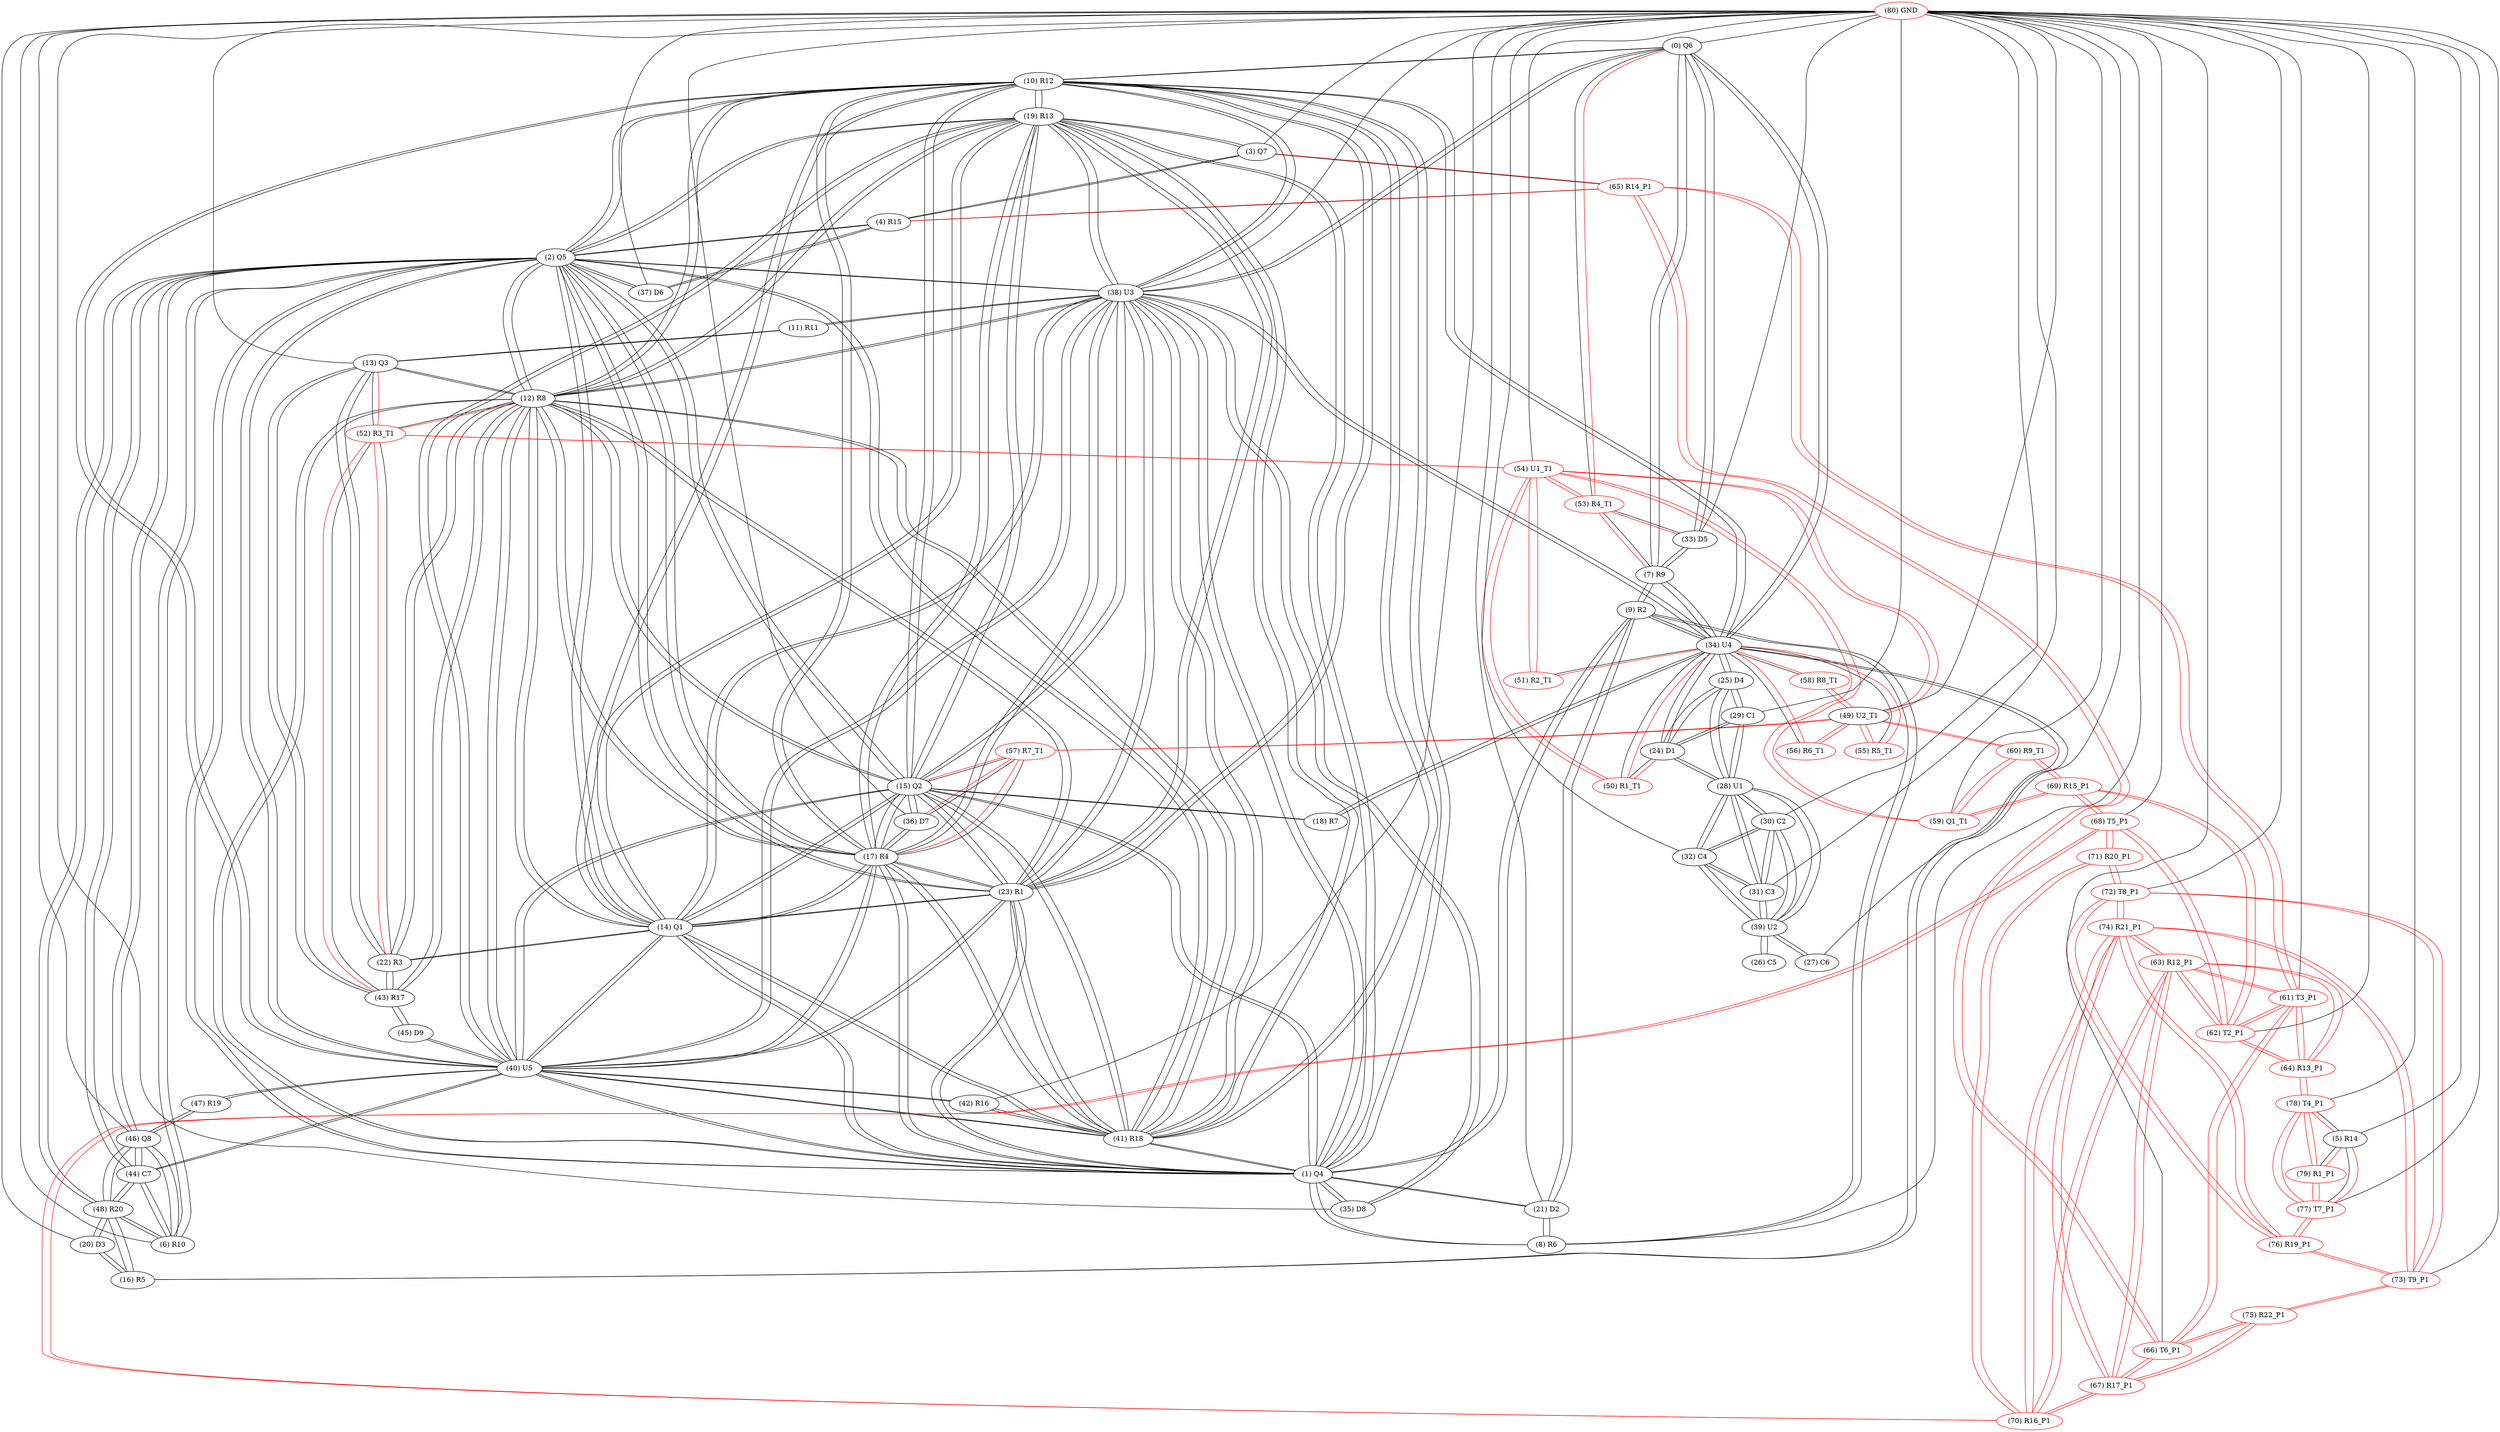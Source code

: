 graph {
	0 [label="(0) Q6"]
	10 [label="(10) R12"]
	34 [label="(34) U4"]
	38 [label="(38) U3"]
	7 [label="(7) R9"]
	33 [label="(33) D5"]
	53 [label="(53) R4_T1"]
	1 [label="(1) Q4"]
	2 [label="(2) Q5"]
	12 [label="(12) R8"]
	41 [label="(41) R18"]
	40 [label="(40) U5"]
	38 [label="(38) U3"]
	15 [label="(15) Q2"]
	17 [label="(17) R4"]
	14 [label="(14) Q1"]
	23 [label="(23) R1"]
	19 [label="(19) R13"]
	10 [label="(10) R12"]
	35 [label="(35) D8"]
	9 [label="(9) R2"]
	8 [label="(8) R6"]
	21 [label="(21) D2"]
	2 [label="(2) Q5"]
	1 [label="(1) Q4"]
	12 [label="(12) R8"]
	41 [label="(41) R18"]
	40 [label="(40) U5"]
	38 [label="(38) U3"]
	15 [label="(15) Q2"]
	17 [label="(17) R4"]
	14 [label="(14) Q1"]
	23 [label="(23) R1"]
	19 [label="(19) R13"]
	10 [label="(10) R12"]
	6 [label="(6) R10"]
	48 [label="(48) R20"]
	44 [label="(44) C7"]
	46 [label="(46) Q8"]
	4 [label="(4) R15"]
	37 [label="(37) D6"]
	3 [label="(3) Q7"]
	4 [label="(4) R15"]
	65 [label="(65) R14_P1"]
	19 [label="(19) R13"]
	4 [label="(4) R15"]
	3 [label="(3) Q7"]
	65 [label="(65) R14_P1"]
	2 [label="(2) Q5"]
	37 [label="(37) D6"]
	5 [label="(5) R14"]
	79 [label="(79) R1_P1"]
	78 [label="(78) T4_P1"]
	77 [label="(77) T7_P1"]
	6 [label="(6) R10"]
	2 [label="(2) Q5"]
	48 [label="(48) R20"]
	44 [label="(44) C7"]
	46 [label="(46) Q8"]
	7 [label="(7) R9"]
	34 [label="(34) U4"]
	9 [label="(9) R2"]
	0 [label="(0) Q6"]
	33 [label="(33) D5"]
	53 [label="(53) R4_T1"]
	8 [label="(8) R6"]
	1 [label="(1) Q4"]
	9 [label="(9) R2"]
	21 [label="(21) D2"]
	9 [label="(9) R2"]
	34 [label="(34) U4"]
	7 [label="(7) R9"]
	1 [label="(1) Q4"]
	8 [label="(8) R6"]
	21 [label="(21) D2"]
	10 [label="(10) R12"]
	2 [label="(2) Q5"]
	1 [label="(1) Q4"]
	12 [label="(12) R8"]
	41 [label="(41) R18"]
	40 [label="(40) U5"]
	38 [label="(38) U3"]
	15 [label="(15) Q2"]
	17 [label="(17) R4"]
	14 [label="(14) Q1"]
	23 [label="(23) R1"]
	19 [label="(19) R13"]
	0 [label="(0) Q6"]
	34 [label="(34) U4"]
	11 [label="(11) R11"]
	38 [label="(38) U3"]
	13 [label="(13) Q3"]
	12 [label="(12) R8"]
	2 [label="(2) Q5"]
	1 [label="(1) Q4"]
	41 [label="(41) R18"]
	40 [label="(40) U5"]
	38 [label="(38) U3"]
	15 [label="(15) Q2"]
	17 [label="(17) R4"]
	14 [label="(14) Q1"]
	23 [label="(23) R1"]
	19 [label="(19) R13"]
	10 [label="(10) R12"]
	13 [label="(13) Q3"]
	43 [label="(43) R17"]
	22 [label="(22) R3"]
	52 [label="(52) R3_T1"]
	13 [label="(13) Q3"]
	12 [label="(12) R8"]
	43 [label="(43) R17"]
	22 [label="(22) R3"]
	52 [label="(52) R3_T1"]
	11 [label="(11) R11"]
	14 [label="(14) Q1"]
	2 [label="(2) Q5"]
	1 [label="(1) Q4"]
	12 [label="(12) R8"]
	41 [label="(41) R18"]
	40 [label="(40) U5"]
	38 [label="(38) U3"]
	15 [label="(15) Q2"]
	17 [label="(17) R4"]
	23 [label="(23) R1"]
	19 [label="(19) R13"]
	10 [label="(10) R12"]
	22 [label="(22) R3"]
	15 [label="(15) Q2"]
	2 [label="(2) Q5"]
	1 [label="(1) Q4"]
	12 [label="(12) R8"]
	41 [label="(41) R18"]
	40 [label="(40) U5"]
	38 [label="(38) U3"]
	17 [label="(17) R4"]
	14 [label="(14) Q1"]
	23 [label="(23) R1"]
	19 [label="(19) R13"]
	10 [label="(10) R12"]
	36 [label="(36) D7"]
	57 [label="(57) R7_T1"]
	18 [label="(18) R7"]
	16 [label="(16) R5"]
	34 [label="(34) U4"]
	48 [label="(48) R20"]
	20 [label="(20) D3"]
	17 [label="(17) R4"]
	2 [label="(2) Q5"]
	1 [label="(1) Q4"]
	12 [label="(12) R8"]
	41 [label="(41) R18"]
	40 [label="(40) U5"]
	38 [label="(38) U3"]
	15 [label="(15) Q2"]
	14 [label="(14) Q1"]
	23 [label="(23) R1"]
	19 [label="(19) R13"]
	10 [label="(10) R12"]
	36 [label="(36) D7"]
	57 [label="(57) R7_T1"]
	18 [label="(18) R7"]
	34 [label="(34) U4"]
	15 [label="(15) Q2"]
	19 [label="(19) R13"]
	2 [label="(2) Q5"]
	1 [label="(1) Q4"]
	12 [label="(12) R8"]
	41 [label="(41) R18"]
	40 [label="(40) U5"]
	38 [label="(38) U3"]
	15 [label="(15) Q2"]
	17 [label="(17) R4"]
	14 [label="(14) Q1"]
	23 [label="(23) R1"]
	10 [label="(10) R12"]
	3 [label="(3) Q7"]
	20 [label="(20) D3"]
	48 [label="(48) R20"]
	16 [label="(16) R5"]
	21 [label="(21) D2"]
	1 [label="(1) Q4"]
	9 [label="(9) R2"]
	8 [label="(8) R6"]
	22 [label="(22) R3"]
	14 [label="(14) Q1"]
	12 [label="(12) R8"]
	13 [label="(13) Q3"]
	43 [label="(43) R17"]
	52 [label="(52) R3_T1"]
	23 [label="(23) R1"]
	2 [label="(2) Q5"]
	1 [label="(1) Q4"]
	12 [label="(12) R8"]
	41 [label="(41) R18"]
	40 [label="(40) U5"]
	38 [label="(38) U3"]
	15 [label="(15) Q2"]
	17 [label="(17) R4"]
	14 [label="(14) Q1"]
	19 [label="(19) R13"]
	10 [label="(10) R12"]
	24 [label="(24) D1"]
	34 [label="(34) U4"]
	50 [label="(50) R1_T1"]
	25 [label="(25) D4"]
	28 [label="(28) U1"]
	29 [label="(29) C1"]
	25 [label="(25) D4"]
	34 [label="(34) U4"]
	24 [label="(24) D1"]
	28 [label="(28) U1"]
	29 [label="(29) C1"]
	26 [label="(26) C5"]
	39 [label="(39) U2"]
	27 [label="(27) C6"]
	39 [label="(39) U2"]
	28 [label="(28) U1"]
	39 [label="(39) U2"]
	31 [label="(31) C3"]
	32 [label="(32) C4"]
	30 [label="(30) C2"]
	24 [label="(24) D1"]
	25 [label="(25) D4"]
	29 [label="(29) C1"]
	29 [label="(29) C1"]
	24 [label="(24) D1"]
	25 [label="(25) D4"]
	28 [label="(28) U1"]
	30 [label="(30) C2"]
	39 [label="(39) U2"]
	28 [label="(28) U1"]
	31 [label="(31) C3"]
	32 [label="(32) C4"]
	31 [label="(31) C3"]
	39 [label="(39) U2"]
	28 [label="(28) U1"]
	32 [label="(32) C4"]
	30 [label="(30) C2"]
	32 [label="(32) C4"]
	39 [label="(39) U2"]
	28 [label="(28) U1"]
	31 [label="(31) C3"]
	30 [label="(30) C2"]
	33 [label="(33) D5"]
	0 [label="(0) Q6"]
	7 [label="(7) R9"]
	53 [label="(53) R4_T1"]
	34 [label="(34) U4"]
	18 [label="(18) R7"]
	0 [label="(0) Q6"]
	10 [label="(10) R12"]
	38 [label="(38) U3"]
	24 [label="(24) D1"]
	50 [label="(50) R1_T1"]
	56 [label="(56) R6_T1"]
	51 [label="(51) R2_T1"]
	55 [label="(55) R5_T1"]
	58 [label="(58) R8_T1"]
	16 [label="(16) R5"]
	7 [label="(7) R9"]
	9 [label="(9) R2"]
	25 [label="(25) D4"]
	35 [label="(35) D8"]
	1 [label="(1) Q4"]
	38 [label="(38) U3"]
	36 [label="(36) D7"]
	17 [label="(17) R4"]
	15 [label="(15) Q2"]
	57 [label="(57) R7_T1"]
	37 [label="(37) D6"]
	4 [label="(4) R15"]
	2 [label="(2) Q5"]
	38 [label="(38) U3"]
	2 [label="(2) Q5"]
	1 [label="(1) Q4"]
	12 [label="(12) R8"]
	41 [label="(41) R18"]
	40 [label="(40) U5"]
	15 [label="(15) Q2"]
	17 [label="(17) R4"]
	14 [label="(14) Q1"]
	23 [label="(23) R1"]
	19 [label="(19) R13"]
	10 [label="(10) R12"]
	0 [label="(0) Q6"]
	34 [label="(34) U4"]
	35 [label="(35) D8"]
	11 [label="(11) R11"]
	39 [label="(39) U2"]
	28 [label="(28) U1"]
	31 [label="(31) C3"]
	32 [label="(32) C4"]
	30 [label="(30) C2"]
	26 [label="(26) C5"]
	27 [label="(27) C6"]
	40 [label="(40) U5"]
	2 [label="(2) Q5"]
	1 [label="(1) Q4"]
	12 [label="(12) R8"]
	41 [label="(41) R18"]
	38 [label="(38) U3"]
	15 [label="(15) Q2"]
	17 [label="(17) R4"]
	14 [label="(14) Q1"]
	23 [label="(23) R1"]
	19 [label="(19) R13"]
	10 [label="(10) R12"]
	47 [label="(47) R19"]
	44 [label="(44) C7"]
	42 [label="(42) R16"]
	45 [label="(45) D9"]
	41 [label="(41) R18"]
	2 [label="(2) Q5"]
	1 [label="(1) Q4"]
	12 [label="(12) R8"]
	40 [label="(40) U5"]
	38 [label="(38) U3"]
	15 [label="(15) Q2"]
	17 [label="(17) R4"]
	14 [label="(14) Q1"]
	23 [label="(23) R1"]
	19 [label="(19) R13"]
	10 [label="(10) R12"]
	42 [label="(42) R16"]
	42 [label="(42) R16"]
	41 [label="(41) R18"]
	40 [label="(40) U5"]
	43 [label="(43) R17"]
	45 [label="(45) D9"]
	12 [label="(12) R8"]
	13 [label="(13) Q3"]
	22 [label="(22) R3"]
	52 [label="(52) R3_T1"]
	44 [label="(44) C7"]
	40 [label="(40) U5"]
	6 [label="(6) R10"]
	2 [label="(2) Q5"]
	48 [label="(48) R20"]
	46 [label="(46) Q8"]
	45 [label="(45) D9"]
	43 [label="(43) R17"]
	40 [label="(40) U5"]
	46 [label="(46) Q8"]
	47 [label="(47) R19"]
	6 [label="(6) R10"]
	2 [label="(2) Q5"]
	48 [label="(48) R20"]
	44 [label="(44) C7"]
	47 [label="(47) R19"]
	40 [label="(40) U5"]
	46 [label="(46) Q8"]
	48 [label="(48) R20"]
	6 [label="(6) R10"]
	2 [label="(2) Q5"]
	44 [label="(44) C7"]
	46 [label="(46) Q8"]
	20 [label="(20) D3"]
	16 [label="(16) R5"]
	49 [label="(49) U2_T1"]
	58 [label="(58) R8_T1"]
	57 [label="(57) R7_T1"]
	56 [label="(56) R6_T1"]
	55 [label="(55) R5_T1"]
	54 [label="(54) U1_T1"]
	60 [label="(60) R9_T1"]
	50 [label="(50) R1_T1" color=red]
	24 [label="(24) D1"]
	34 [label="(34) U4"]
	54 [label="(54) U1_T1"]
	51 [label="(51) R2_T1" color=red]
	34 [label="(34) U4"]
	54 [label="(54) U1_T1"]
	52 [label="(52) R3_T1" color=red]
	12 [label="(12) R8"]
	13 [label="(13) Q3"]
	43 [label="(43) R17"]
	22 [label="(22) R3"]
	54 [label="(54) U1_T1"]
	53 [label="(53) R4_T1" color=red]
	0 [label="(0) Q6"]
	7 [label="(7) R9"]
	33 [label="(33) D5"]
	54 [label="(54) U1_T1"]
	54 [label="(54) U1_T1" color=red]
	49 [label="(49) U2_T1"]
	52 [label="(52) R3_T1"]
	51 [label="(51) R2_T1"]
	50 [label="(50) R1_T1"]
	59 [label="(59) Q1_T1"]
	53 [label="(53) R4_T1"]
	55 [label="(55) R5_T1" color=red]
	34 [label="(34) U4"]
	49 [label="(49) U2_T1"]
	56 [label="(56) R6_T1" color=red]
	34 [label="(34) U4"]
	49 [label="(49) U2_T1"]
	57 [label="(57) R7_T1" color=red]
	17 [label="(17) R4"]
	15 [label="(15) Q2"]
	36 [label="(36) D7"]
	49 [label="(49) U2_T1"]
	58 [label="(58) R8_T1" color=red]
	34 [label="(34) U4"]
	49 [label="(49) U2_T1"]
	59 [label="(59) Q1_T1" color=red]
	54 [label="(54) U1_T1"]
	69 [label="(69) R15_P1"]
	60 [label="(60) R9_T1"]
	60 [label="(60) R9_T1" color=red]
	49 [label="(49) U2_T1"]
	69 [label="(69) R15_P1"]
	59 [label="(59) Q1_T1"]
	61 [label="(61) T3_P1" color=red]
	65 [label="(65) R14_P1"]
	66 [label="(66) T6_P1"]
	64 [label="(64) R13_P1"]
	63 [label="(63) R12_P1"]
	62 [label="(62) T2_P1"]
	62 [label="(62) T2_P1" color=red]
	64 [label="(64) R13_P1"]
	61 [label="(61) T3_P1"]
	63 [label="(63) R12_P1"]
	68 [label="(68) T5_P1"]
	69 [label="(69) R15_P1"]
	63 [label="(63) R12_P1" color=red]
	74 [label="(74) R21_P1"]
	70 [label="(70) R16_P1"]
	67 [label="(67) R17_P1"]
	64 [label="(64) R13_P1"]
	61 [label="(61) T3_P1"]
	62 [label="(62) T2_P1"]
	64 [label="(64) R13_P1" color=red]
	78 [label="(78) T4_P1"]
	61 [label="(61) T3_P1"]
	63 [label="(63) R12_P1"]
	62 [label="(62) T2_P1"]
	65 [label="(65) R14_P1" color=red]
	3 [label="(3) Q7"]
	4 [label="(4) R15"]
	61 [label="(61) T3_P1"]
	66 [label="(66) T6_P1"]
	66 [label="(66) T6_P1" color=red]
	65 [label="(65) R14_P1"]
	61 [label="(61) T3_P1"]
	75 [label="(75) R22_P1"]
	67 [label="(67) R17_P1"]
	67 [label="(67) R17_P1" color=red]
	74 [label="(74) R21_P1"]
	70 [label="(70) R16_P1"]
	63 [label="(63) R12_P1"]
	75 [label="(75) R22_P1"]
	66 [label="(66) T6_P1"]
	68 [label="(68) T5_P1" color=red]
	62 [label="(62) T2_P1"]
	69 [label="(69) R15_P1"]
	70 [label="(70) R16_P1"]
	71 [label="(71) R20_P1"]
	69 [label="(69) R15_P1" color=red]
	60 [label="(60) R9_T1"]
	59 [label="(59) Q1_T1"]
	62 [label="(62) T2_P1"]
	68 [label="(68) T5_P1"]
	70 [label="(70) R16_P1" color=red]
	74 [label="(74) R21_P1"]
	63 [label="(63) R12_P1"]
	67 [label="(67) R17_P1"]
	68 [label="(68) T5_P1"]
	71 [label="(71) R20_P1"]
	71 [label="(71) R20_P1" color=red]
	72 [label="(72) T8_P1"]
	70 [label="(70) R16_P1"]
	68 [label="(68) T5_P1"]
	72 [label="(72) T8_P1" color=red]
	73 [label="(73) T9_P1"]
	74 [label="(74) R21_P1"]
	76 [label="(76) R19_P1"]
	71 [label="(71) R20_P1"]
	73 [label="(73) T9_P1" color=red]
	75 [label="(75) R22_P1"]
	74 [label="(74) R21_P1"]
	72 [label="(72) T8_P1"]
	76 [label="(76) R19_P1"]
	74 [label="(74) R21_P1" color=red]
	70 [label="(70) R16_P1"]
	63 [label="(63) R12_P1"]
	67 [label="(67) R17_P1"]
	73 [label="(73) T9_P1"]
	72 [label="(72) T8_P1"]
	76 [label="(76) R19_P1"]
	75 [label="(75) R22_P1" color=red]
	73 [label="(73) T9_P1"]
	66 [label="(66) T6_P1"]
	67 [label="(67) R17_P1"]
	76 [label="(76) R19_P1" color=red]
	73 [label="(73) T9_P1"]
	74 [label="(74) R21_P1"]
	72 [label="(72) T8_P1"]
	77 [label="(77) T7_P1"]
	77 [label="(77) T7_P1" color=red]
	79 [label="(79) R1_P1"]
	78 [label="(78) T4_P1"]
	5 [label="(5) R14"]
	76 [label="(76) R19_P1"]
	78 [label="(78) T4_P1" color=red]
	64 [label="(64) R13_P1"]
	79 [label="(79) R1_P1"]
	77 [label="(77) T7_P1"]
	5 [label="(5) R14"]
	79 [label="(79) R1_P1" color=red]
	78 [label="(78) T4_P1"]
	77 [label="(77) T7_P1"]
	5 [label="(5) R14"]
	80 [label="(80) GND" color=red]
	31 [label="(31) C3"]
	32 [label="(32) C4"]
	20 [label="(20) D3"]
	0 [label="(0) Q6"]
	21 [label="(21) D2"]
	30 [label="(30) C2"]
	38 [label="(38) U3"]
	29 [label="(29) C1"]
	42 [label="(42) R16"]
	27 [label="(27) C6"]
	6 [label="(6) R10"]
	5 [label="(5) R14"]
	3 [label="(3) Q7"]
	13 [label="(13) Q3"]
	8 [label="(8) R6"]
	33 [label="(33) D5"]
	35 [label="(35) D8"]
	46 [label="(46) Q8"]
	36 [label="(36) D7"]
	37 [label="(37) D6"]
	54 [label="(54) U1_T1"]
	49 [label="(49) U2_T1"]
	59 [label="(59) Q1_T1"]
	61 [label="(61) T3_P1"]
	78 [label="(78) T4_P1"]
	77 [label="(77) T7_P1"]
	68 [label="(68) T5_P1"]
	73 [label="(73) T9_P1"]
	72 [label="(72) T8_P1"]
	66 [label="(66) T6_P1"]
	62 [label="(62) T2_P1"]
	0 -- 10
	0 -- 34
	0 -- 38
	0 -- 7
	0 -- 33
	0 -- 53
	1 -- 2
	1 -- 12
	1 -- 41
	1 -- 40
	1 -- 38
	1 -- 15
	1 -- 17
	1 -- 14
	1 -- 23
	1 -- 19
	1 -- 10
	1 -- 35
	1 -- 9
	1 -- 8
	1 -- 21
	2 -- 1
	2 -- 12
	2 -- 41
	2 -- 40
	2 -- 38
	2 -- 15
	2 -- 17
	2 -- 14
	2 -- 23
	2 -- 19
	2 -- 10
	2 -- 6
	2 -- 48
	2 -- 44
	2 -- 46
	2 -- 4
	2 -- 37
	3 -- 4
	3 -- 65
	3 -- 19
	4 -- 3
	4 -- 65
	4 -- 2
	4 -- 37
	5 -- 79
	5 -- 78
	5 -- 77
	6 -- 2
	6 -- 48
	6 -- 44
	6 -- 46
	7 -- 34
	7 -- 9
	7 -- 0
	7 -- 33
	7 -- 53
	8 -- 1
	8 -- 9
	8 -- 21
	9 -- 34
	9 -- 7
	9 -- 1
	9 -- 8
	9 -- 21
	10 -- 2
	10 -- 1
	10 -- 12
	10 -- 41
	10 -- 40
	10 -- 38
	10 -- 15
	10 -- 17
	10 -- 14
	10 -- 23
	10 -- 19
	10 -- 0
	10 -- 34
	11 -- 38
	11 -- 13
	12 -- 2
	12 -- 1
	12 -- 41
	12 -- 40
	12 -- 38
	12 -- 15
	12 -- 17
	12 -- 14
	12 -- 23
	12 -- 19
	12 -- 10
	12 -- 13
	12 -- 43
	12 -- 22
	12 -- 52
	13 -- 12
	13 -- 43
	13 -- 22
	13 -- 52
	13 -- 11
	14 -- 2
	14 -- 1
	14 -- 12
	14 -- 41
	14 -- 40
	14 -- 38
	14 -- 15
	14 -- 17
	14 -- 23
	14 -- 19
	14 -- 10
	14 -- 22
	15 -- 2
	15 -- 1
	15 -- 12
	15 -- 41
	15 -- 40
	15 -- 38
	15 -- 17
	15 -- 14
	15 -- 23
	15 -- 19
	15 -- 10
	15 -- 36
	15 -- 57
	15 -- 18
	16 -- 34
	16 -- 48
	16 -- 20
	17 -- 2
	17 -- 1
	17 -- 12
	17 -- 41
	17 -- 40
	17 -- 38
	17 -- 15
	17 -- 14
	17 -- 23
	17 -- 19
	17 -- 10
	17 -- 36
	17 -- 57
	18 -- 34
	18 -- 15
	19 -- 2
	19 -- 1
	19 -- 12
	19 -- 41
	19 -- 40
	19 -- 38
	19 -- 15
	19 -- 17
	19 -- 14
	19 -- 23
	19 -- 10
	19 -- 3
	20 -- 48
	20 -- 16
	21 -- 1
	21 -- 9
	21 -- 8
	22 -- 14
	22 -- 12
	22 -- 13
	22 -- 43
	22 -- 52
	23 -- 2
	23 -- 1
	23 -- 12
	23 -- 41
	23 -- 40
	23 -- 38
	23 -- 15
	23 -- 17
	23 -- 14
	23 -- 19
	23 -- 10
	24 -- 34
	24 -- 50
	24 -- 25
	24 -- 28
	24 -- 29
	25 -- 34
	25 -- 24
	25 -- 28
	25 -- 29
	26 -- 39
	27 -- 39
	28 -- 39
	28 -- 31
	28 -- 32
	28 -- 30
	28 -- 24
	28 -- 25
	28 -- 29
	29 -- 24
	29 -- 25
	29 -- 28
	30 -- 39
	30 -- 28
	30 -- 31
	30 -- 32
	31 -- 39
	31 -- 28
	31 -- 32
	31 -- 30
	32 -- 39
	32 -- 28
	32 -- 31
	32 -- 30
	33 -- 0
	33 -- 7
	33 -- 53
	34 -- 18
	34 -- 0
	34 -- 10
	34 -- 38
	34 -- 24
	34 -- 50
	34 -- 56
	34 -- 51
	34 -- 55
	34 -- 58
	34 -- 16
	34 -- 7
	34 -- 9
	34 -- 25
	35 -- 1
	35 -- 38
	36 -- 17
	36 -- 15
	36 -- 57
	37 -- 4
	37 -- 2
	38 -- 2
	38 -- 1
	38 -- 12
	38 -- 41
	38 -- 40
	38 -- 15
	38 -- 17
	38 -- 14
	38 -- 23
	38 -- 19
	38 -- 10
	38 -- 0
	38 -- 34
	38 -- 35
	38 -- 11
	39 -- 28
	39 -- 31
	39 -- 32
	39 -- 30
	39 -- 26
	39 -- 27
	40 -- 2
	40 -- 1
	40 -- 12
	40 -- 41
	40 -- 38
	40 -- 15
	40 -- 17
	40 -- 14
	40 -- 23
	40 -- 19
	40 -- 10
	40 -- 47
	40 -- 44
	40 -- 42
	40 -- 45
	41 -- 2
	41 -- 1
	41 -- 12
	41 -- 40
	41 -- 38
	41 -- 15
	41 -- 17
	41 -- 14
	41 -- 23
	41 -- 19
	41 -- 10
	41 -- 42
	42 -- 41
	42 -- 40
	43 -- 45
	43 -- 12
	43 -- 13
	43 -- 22
	43 -- 52
	44 -- 40
	44 -- 6
	44 -- 2
	44 -- 48
	44 -- 46
	45 -- 43
	45 -- 40
	46 -- 47
	46 -- 6
	46 -- 2
	46 -- 48
	46 -- 44
	47 -- 40
	47 -- 46
	48 -- 6
	48 -- 2
	48 -- 44
	48 -- 46
	48 -- 20
	48 -- 16
	49 -- 58 [color=red]
	49 -- 57 [color=red]
	49 -- 56 [color=red]
	49 -- 55 [color=red]
	49 -- 54 [color=red]
	49 -- 60 [color=red]
	50 -- 24 [color=red]
	50 -- 34 [color=red]
	50 -- 54 [color=red]
	51 -- 34 [color=red]
	51 -- 54 [color=red]
	52 -- 12 [color=red]
	52 -- 13 [color=red]
	52 -- 43 [color=red]
	52 -- 22 [color=red]
	52 -- 54 [color=red]
	53 -- 0 [color=red]
	53 -- 7 [color=red]
	53 -- 33 [color=red]
	53 -- 54 [color=red]
	54 -- 49 [color=red]
	54 -- 52 [color=red]
	54 -- 51 [color=red]
	54 -- 50 [color=red]
	54 -- 59 [color=red]
	54 -- 53 [color=red]
	55 -- 34 [color=red]
	55 -- 49 [color=red]
	56 -- 34 [color=red]
	56 -- 49 [color=red]
	57 -- 17 [color=red]
	57 -- 15 [color=red]
	57 -- 36 [color=red]
	57 -- 49 [color=red]
	58 -- 34 [color=red]
	58 -- 49 [color=red]
	59 -- 54 [color=red]
	59 -- 69 [color=red]
	59 -- 60 [color=red]
	60 -- 49 [color=red]
	60 -- 69 [color=red]
	60 -- 59 [color=red]
	61 -- 65 [color=red]
	61 -- 66 [color=red]
	61 -- 64 [color=red]
	61 -- 63 [color=red]
	61 -- 62 [color=red]
	62 -- 64 [color=red]
	62 -- 61 [color=red]
	62 -- 63 [color=red]
	62 -- 68 [color=red]
	62 -- 69 [color=red]
	63 -- 74 [color=red]
	63 -- 70 [color=red]
	63 -- 67 [color=red]
	63 -- 64 [color=red]
	63 -- 61 [color=red]
	63 -- 62 [color=red]
	64 -- 78 [color=red]
	64 -- 61 [color=red]
	64 -- 63 [color=red]
	64 -- 62 [color=red]
	65 -- 3 [color=red]
	65 -- 4 [color=red]
	65 -- 61 [color=red]
	65 -- 66 [color=red]
	66 -- 65 [color=red]
	66 -- 61 [color=red]
	66 -- 75 [color=red]
	66 -- 67 [color=red]
	67 -- 74 [color=red]
	67 -- 70 [color=red]
	67 -- 63 [color=red]
	67 -- 75 [color=red]
	67 -- 66 [color=red]
	68 -- 62 [color=red]
	68 -- 69 [color=red]
	68 -- 70 [color=red]
	68 -- 71 [color=red]
	69 -- 60 [color=red]
	69 -- 59 [color=red]
	69 -- 62 [color=red]
	69 -- 68 [color=red]
	70 -- 74 [color=red]
	70 -- 63 [color=red]
	70 -- 67 [color=red]
	70 -- 68 [color=red]
	70 -- 71 [color=red]
	71 -- 72 [color=red]
	71 -- 70 [color=red]
	71 -- 68 [color=red]
	72 -- 73 [color=red]
	72 -- 74 [color=red]
	72 -- 76 [color=red]
	72 -- 71 [color=red]
	73 -- 75 [color=red]
	73 -- 74 [color=red]
	73 -- 72 [color=red]
	73 -- 76 [color=red]
	74 -- 70 [color=red]
	74 -- 63 [color=red]
	74 -- 67 [color=red]
	74 -- 73 [color=red]
	74 -- 72 [color=red]
	74 -- 76 [color=red]
	75 -- 73 [color=red]
	75 -- 66 [color=red]
	75 -- 67 [color=red]
	76 -- 73 [color=red]
	76 -- 74 [color=red]
	76 -- 72 [color=red]
	76 -- 77 [color=red]
	77 -- 79 [color=red]
	77 -- 78 [color=red]
	77 -- 5 [color=red]
	77 -- 76 [color=red]
	78 -- 64 [color=red]
	78 -- 79 [color=red]
	78 -- 77 [color=red]
	78 -- 5 [color=red]
	79 -- 78 [color=red]
	79 -- 77 [color=red]
	79 -- 5 [color=red]
	80 -- 31
	80 -- 32
	80 -- 20
	80 -- 0
	80 -- 21
	80 -- 30
	80 -- 38
	80 -- 29
	80 -- 42
	80 -- 27
	80 -- 6
	80 -- 5
	80 -- 3
	80 -- 13
	80 -- 8
	80 -- 33
	80 -- 35
	80 -- 46
	80 -- 36
	80 -- 37
	80 -- 54
	80 -- 49
	80 -- 59
	80 -- 61
	80 -- 78
	80 -- 77
	80 -- 68
	80 -- 73
	80 -- 72
	80 -- 66
	80 -- 62
}